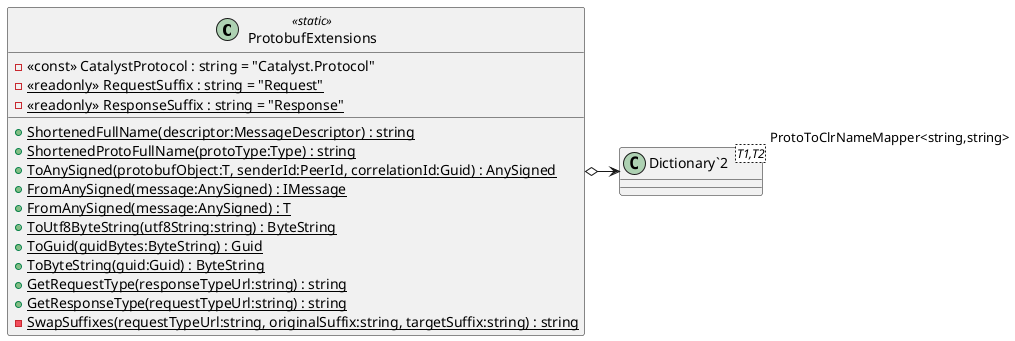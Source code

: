 @startuml
class ProtobufExtensions <<static>> {
    - <<const>> CatalystProtocol : string = "Catalyst.Protocol"
    - {static} <<readonly>> RequestSuffix : string = "Request"
    - {static} <<readonly>> ResponseSuffix : string = "Response"
    + {static} ShortenedFullName(descriptor:MessageDescriptor) : string
    + {static} ShortenedProtoFullName(protoType:Type) : string
    + {static} ToAnySigned(protobufObject:T, senderId:PeerId, correlationId:Guid) : AnySigned
    + {static} FromAnySigned(message:AnySigned) : IMessage
    + {static} FromAnySigned(message:AnySigned) : T
    + {static} ToUtf8ByteString(utf8String:string) : ByteString
    + {static} ToGuid(guidBytes:ByteString) : Guid
    + {static} ToByteString(guid:Guid) : ByteString
    + {static} GetRequestType(responseTypeUrl:string) : string
    + {static} GetResponseType(requestTypeUrl:string) : string
    - {static} SwapSuffixes(requestTypeUrl:string, originalSuffix:string, targetSuffix:string) : string
}
class "Dictionary`2"<T1,T2> {
}
ProtobufExtensions o-> "ProtoToClrNameMapper<string,string>" "Dictionary`2"
@enduml
